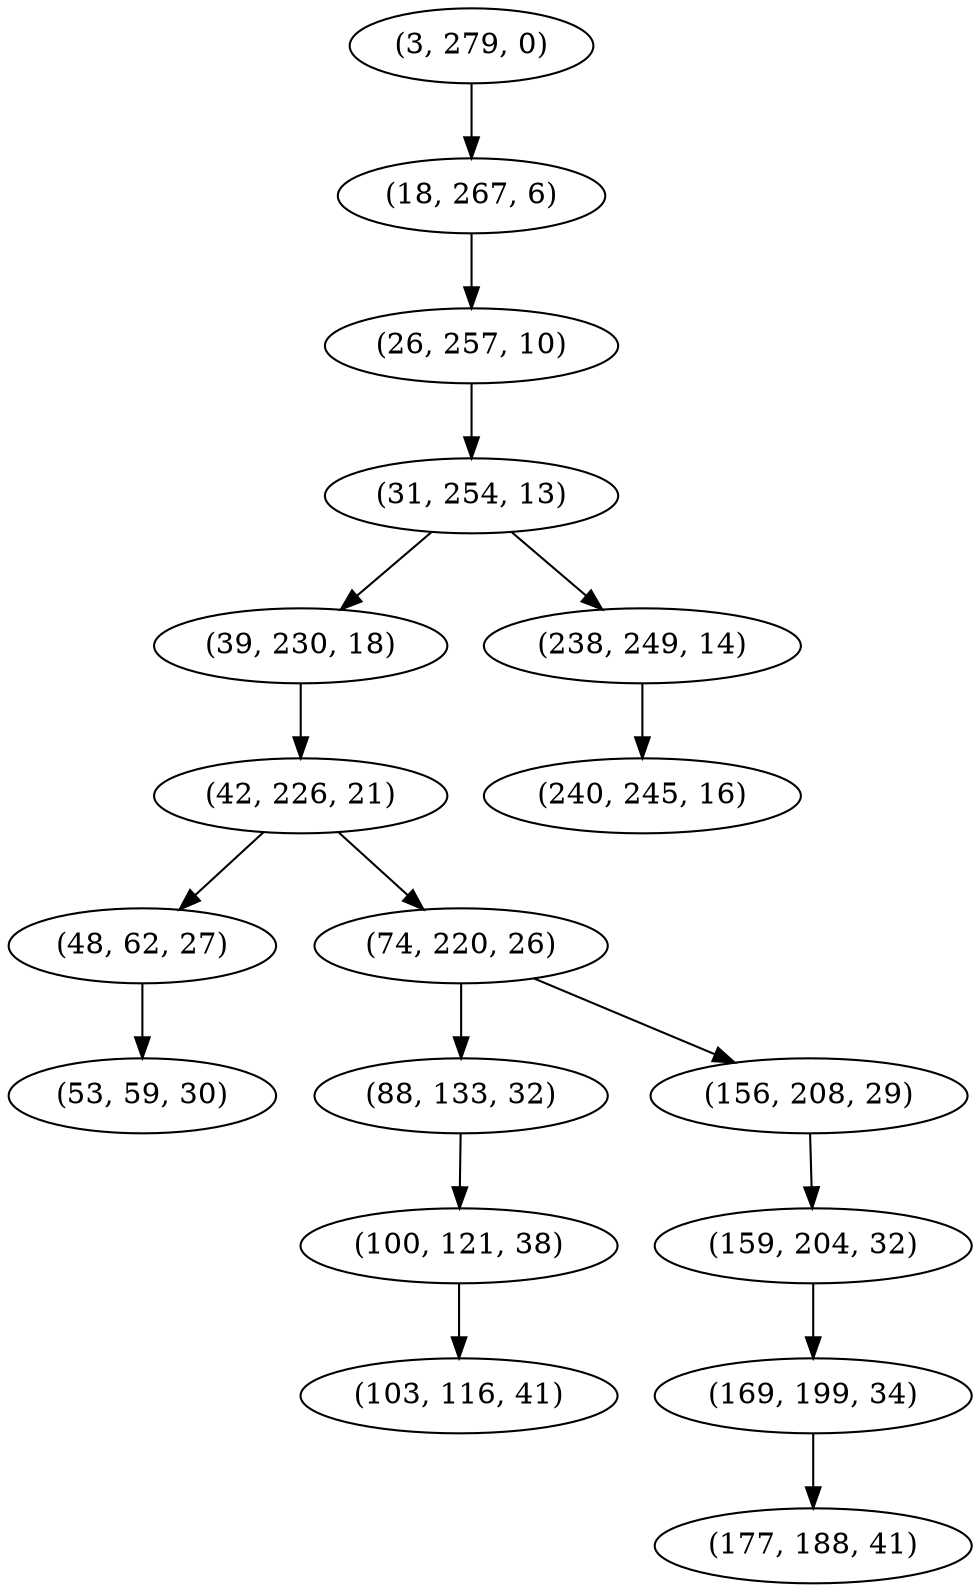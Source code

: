digraph tree {
    "(3, 279, 0)";
    "(18, 267, 6)";
    "(26, 257, 10)";
    "(31, 254, 13)";
    "(39, 230, 18)";
    "(42, 226, 21)";
    "(48, 62, 27)";
    "(53, 59, 30)";
    "(74, 220, 26)";
    "(88, 133, 32)";
    "(100, 121, 38)";
    "(103, 116, 41)";
    "(156, 208, 29)";
    "(159, 204, 32)";
    "(169, 199, 34)";
    "(177, 188, 41)";
    "(238, 249, 14)";
    "(240, 245, 16)";
    "(3, 279, 0)" -> "(18, 267, 6)";
    "(18, 267, 6)" -> "(26, 257, 10)";
    "(26, 257, 10)" -> "(31, 254, 13)";
    "(31, 254, 13)" -> "(39, 230, 18)";
    "(31, 254, 13)" -> "(238, 249, 14)";
    "(39, 230, 18)" -> "(42, 226, 21)";
    "(42, 226, 21)" -> "(48, 62, 27)";
    "(42, 226, 21)" -> "(74, 220, 26)";
    "(48, 62, 27)" -> "(53, 59, 30)";
    "(74, 220, 26)" -> "(88, 133, 32)";
    "(74, 220, 26)" -> "(156, 208, 29)";
    "(88, 133, 32)" -> "(100, 121, 38)";
    "(100, 121, 38)" -> "(103, 116, 41)";
    "(156, 208, 29)" -> "(159, 204, 32)";
    "(159, 204, 32)" -> "(169, 199, 34)";
    "(169, 199, 34)" -> "(177, 188, 41)";
    "(238, 249, 14)" -> "(240, 245, 16)";
}
